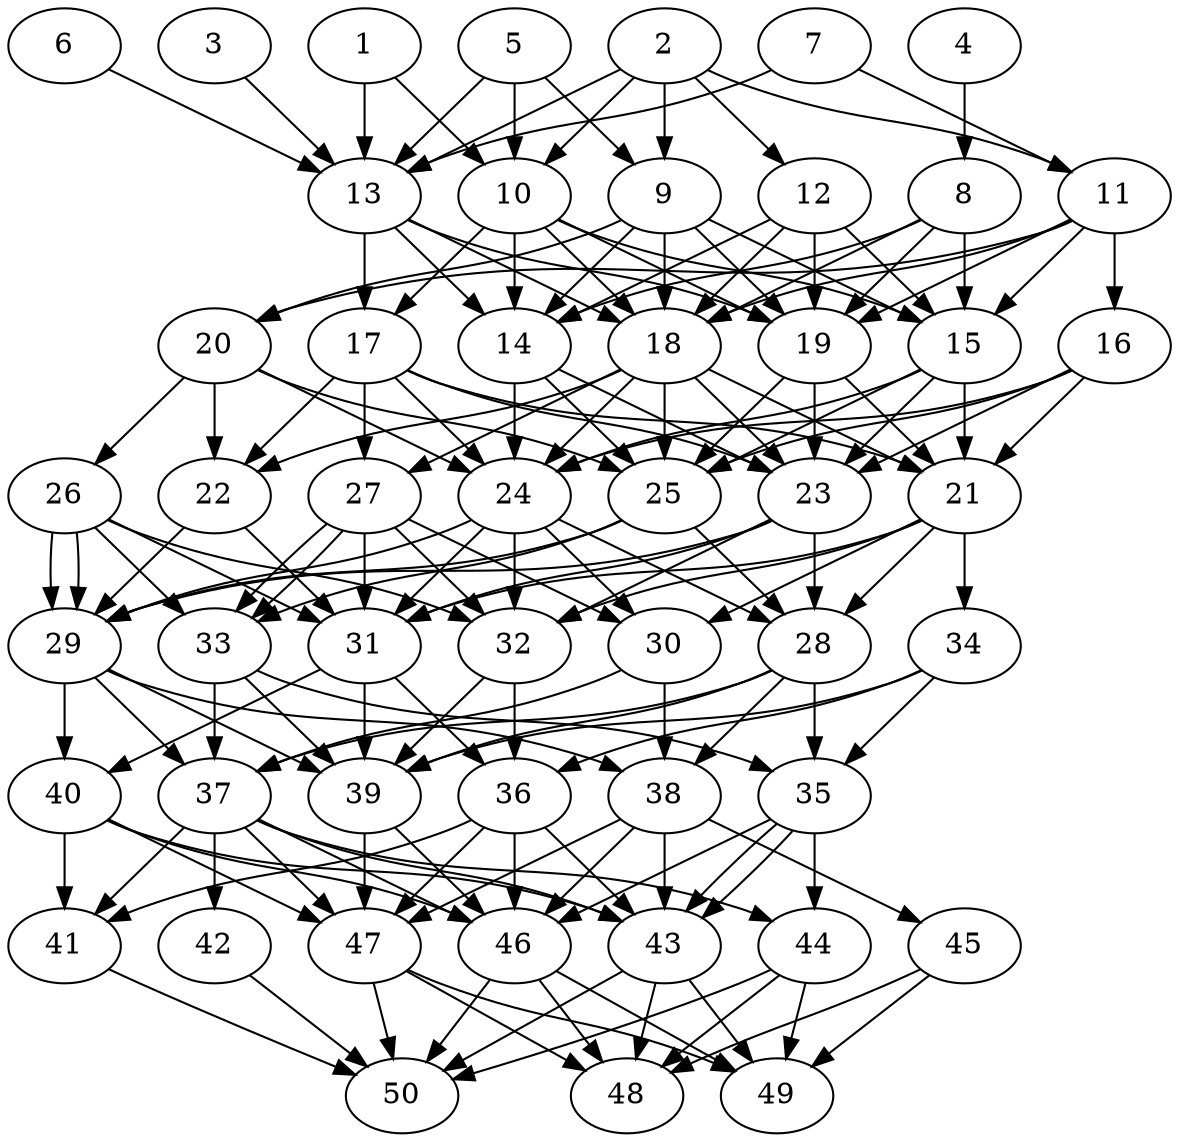 // DAG automatically generated by daggen at Thu Oct  3 14:07:57 2019
// ./daggen --dot -n 50 --ccr 0.5 --fat 0.5 --regular 0.9 --density 0.9 --mindata 5242880 --maxdata 52428800 
digraph G {
  1 [size="27889664", alpha="0.01", expect_size="13944832"] 
  1 -> 10 [size ="13944832"]
  1 -> 13 [size ="13944832"]
  2 [size="43945984", alpha="0.04", expect_size="21972992"] 
  2 -> 9 [size ="21972992"]
  2 -> 10 [size ="21972992"]
  2 -> 11 [size ="21972992"]
  2 -> 12 [size ="21972992"]
  2 -> 13 [size ="21972992"]
  3 [size="12509184", alpha="0.08", expect_size="6254592"] 
  3 -> 13 [size ="6254592"]
  4 [size="91422720", alpha="0.05", expect_size="45711360"] 
  4 -> 8 [size ="45711360"]
  5 [size="93855744", alpha="0.18", expect_size="46927872"] 
  5 -> 9 [size ="46927872"]
  5 -> 10 [size ="46927872"]
  5 -> 13 [size ="46927872"]
  6 [size="98519040", alpha="0.17", expect_size="49259520"] 
  6 -> 13 [size ="49259520"]
  7 [size="50688000", alpha="0.12", expect_size="25344000"] 
  7 -> 11 [size ="25344000"]
  7 -> 13 [size ="25344000"]
  8 [size="87715840", alpha="0.10", expect_size="43857920"] 
  8 -> 14 [size ="43857920"]
  8 -> 15 [size ="43857920"]
  8 -> 18 [size ="43857920"]
  8 -> 19 [size ="43857920"]
  9 [size="22351872", alpha="0.07", expect_size="11175936"] 
  9 -> 14 [size ="11175936"]
  9 -> 15 [size ="11175936"]
  9 -> 18 [size ="11175936"]
  9 -> 19 [size ="11175936"]
  9 -> 20 [size ="11175936"]
  10 [size="88625152", alpha="0.19", expect_size="44312576"] 
  10 -> 14 [size ="44312576"]
  10 -> 15 [size ="44312576"]
  10 -> 17 [size ="44312576"]
  10 -> 18 [size ="44312576"]
  10 -> 19 [size ="44312576"]
  11 [size="52887552", alpha="0.01", expect_size="26443776"] 
  11 -> 15 [size ="26443776"]
  11 -> 16 [size ="26443776"]
  11 -> 18 [size ="26443776"]
  11 -> 19 [size ="26443776"]
  11 -> 20 [size ="26443776"]
  12 [size="55982080", alpha="0.01", expect_size="27991040"] 
  12 -> 14 [size ="27991040"]
  12 -> 15 [size ="27991040"]
  12 -> 18 [size ="27991040"]
  12 -> 19 [size ="27991040"]
  13 [size="74006528", alpha="0.03", expect_size="37003264"] 
  13 -> 14 [size ="37003264"]
  13 -> 17 [size ="37003264"]
  13 -> 18 [size ="37003264"]
  13 -> 19 [size ="37003264"]
  14 [size="16334848", alpha="0.13", expect_size="8167424"] 
  14 -> 23 [size ="8167424"]
  14 -> 24 [size ="8167424"]
  14 -> 25 [size ="8167424"]
  15 [size="38424576", alpha="0.10", expect_size="19212288"] 
  15 -> 21 [size ="19212288"]
  15 -> 23 [size ="19212288"]
  15 -> 24 [size ="19212288"]
  15 -> 25 [size ="19212288"]
  16 [size="29829120", alpha="0.14", expect_size="14914560"] 
  16 -> 21 [size ="14914560"]
  16 -> 23 [size ="14914560"]
  16 -> 24 [size ="14914560"]
  16 -> 25 [size ="14914560"]
  17 [size="17827840", alpha="0.16", expect_size="8913920"] 
  17 -> 21 [size ="8913920"]
  17 -> 22 [size ="8913920"]
  17 -> 23 [size ="8913920"]
  17 -> 24 [size ="8913920"]
  17 -> 27 [size ="8913920"]
  18 [size="76120064", alpha="0.11", expect_size="38060032"] 
  18 -> 21 [size ="38060032"]
  18 -> 22 [size ="38060032"]
  18 -> 23 [size ="38060032"]
  18 -> 24 [size ="38060032"]
  18 -> 25 [size ="38060032"]
  18 -> 27 [size ="38060032"]
  19 [size="29724672", alpha="0.16", expect_size="14862336"] 
  19 -> 21 [size ="14862336"]
  19 -> 23 [size ="14862336"]
  19 -> 25 [size ="14862336"]
  20 [size="63109120", alpha="0.05", expect_size="31554560"] 
  20 -> 22 [size ="31554560"]
  20 -> 24 [size ="31554560"]
  20 -> 25 [size ="31554560"]
  20 -> 26 [size ="31554560"]
  21 [size="56406016", alpha="0.18", expect_size="28203008"] 
  21 -> 28 [size ="28203008"]
  21 -> 30 [size ="28203008"]
  21 -> 31 [size ="28203008"]
  21 -> 32 [size ="28203008"]
  21 -> 34 [size ="28203008"]
  22 [size="58828800", alpha="0.17", expect_size="29414400"] 
  22 -> 29 [size ="29414400"]
  22 -> 31 [size ="29414400"]
  23 [size="65212416", alpha="0.17", expect_size="32606208"] 
  23 -> 28 [size ="32606208"]
  23 -> 29 [size ="32606208"]
  23 -> 31 [size ="32606208"]
  23 -> 32 [size ="32606208"]
  24 [size="78053376", alpha="0.15", expect_size="39026688"] 
  24 -> 28 [size ="39026688"]
  24 -> 29 [size ="39026688"]
  24 -> 30 [size ="39026688"]
  24 -> 31 [size ="39026688"]
  24 -> 32 [size ="39026688"]
  25 [size="45742080", alpha="0.10", expect_size="22871040"] 
  25 -> 28 [size ="22871040"]
  25 -> 29 [size ="22871040"]
  25 -> 33 [size ="22871040"]
  26 [size="94298112", alpha="0.03", expect_size="47149056"] 
  26 -> 29 [size ="47149056"]
  26 -> 29 [size ="47149056"]
  26 -> 31 [size ="47149056"]
  26 -> 32 [size ="47149056"]
  26 -> 33 [size ="47149056"]
  27 [size="64786432", alpha="0.05", expect_size="32393216"] 
  27 -> 30 [size ="32393216"]
  27 -> 31 [size ="32393216"]
  27 -> 32 [size ="32393216"]
  27 -> 33 [size ="32393216"]
  27 -> 33 [size ="32393216"]
  28 [size="44558336", alpha="0.04", expect_size="22279168"] 
  28 -> 35 [size ="22279168"]
  28 -> 37 [size ="22279168"]
  28 -> 38 [size ="22279168"]
  28 -> 39 [size ="22279168"]
  29 [size="94617600", alpha="0.05", expect_size="47308800"] 
  29 -> 37 [size ="47308800"]
  29 -> 38 [size ="47308800"]
  29 -> 39 [size ="47308800"]
  29 -> 40 [size ="47308800"]
  30 [size="77637632", alpha="0.02", expect_size="38818816"] 
  30 -> 37 [size ="38818816"]
  30 -> 38 [size ="38818816"]
  31 [size="102428672", alpha="0.09", expect_size="51214336"] 
  31 -> 36 [size ="51214336"]
  31 -> 39 [size ="51214336"]
  31 -> 40 [size ="51214336"]
  32 [size="92024832", alpha="0.05", expect_size="46012416"] 
  32 -> 36 [size ="46012416"]
  32 -> 39 [size ="46012416"]
  33 [size="79886336", alpha="0.14", expect_size="39943168"] 
  33 -> 35 [size ="39943168"]
  33 -> 37 [size ="39943168"]
  33 -> 39 [size ="39943168"]
  34 [size="68040704", alpha="0.05", expect_size="34020352"] 
  34 -> 35 [size ="34020352"]
  34 -> 36 [size ="34020352"]
  34 -> 39 [size ="34020352"]
  35 [size="43051008", alpha="0.02", expect_size="21525504"] 
  35 -> 43 [size ="21525504"]
  35 -> 43 [size ="21525504"]
  35 -> 44 [size ="21525504"]
  35 -> 46 [size ="21525504"]
  36 [size="88289280", alpha="0.03", expect_size="44144640"] 
  36 -> 41 [size ="44144640"]
  36 -> 43 [size ="44144640"]
  36 -> 46 [size ="44144640"]
  36 -> 47 [size ="44144640"]
  37 [size="103047168", alpha="0.05", expect_size="51523584"] 
  37 -> 41 [size ="51523584"]
  37 -> 42 [size ="51523584"]
  37 -> 43 [size ="51523584"]
  37 -> 44 [size ="51523584"]
  37 -> 46 [size ="51523584"]
  37 -> 47 [size ="51523584"]
  38 [size="33153024", alpha="0.01", expect_size="16576512"] 
  38 -> 43 [size ="16576512"]
  38 -> 45 [size ="16576512"]
  38 -> 46 [size ="16576512"]
  38 -> 47 [size ="16576512"]
  39 [size="50214912", alpha="0.02", expect_size="25107456"] 
  39 -> 46 [size ="25107456"]
  39 -> 47 [size ="25107456"]
  40 [size="71723008", alpha="0.13", expect_size="35861504"] 
  40 -> 41 [size ="35861504"]
  40 -> 43 [size ="35861504"]
  40 -> 46 [size ="35861504"]
  40 -> 47 [size ="35861504"]
  41 [size="81448960", alpha="0.15", expect_size="40724480"] 
  41 -> 50 [size ="40724480"]
  42 [size="27426816", alpha="0.06", expect_size="13713408"] 
  42 -> 50 [size ="13713408"]
  43 [size="49520640", alpha="0.09", expect_size="24760320"] 
  43 -> 48 [size ="24760320"]
  43 -> 49 [size ="24760320"]
  43 -> 50 [size ="24760320"]
  44 [size="22511616", alpha="0.07", expect_size="11255808"] 
  44 -> 48 [size ="11255808"]
  44 -> 49 [size ="11255808"]
  44 -> 50 [size ="11255808"]
  45 [size="46620672", alpha="0.12", expect_size="23310336"] 
  45 -> 48 [size ="23310336"]
  45 -> 49 [size ="23310336"]
  46 [size="55416832", alpha="0.14", expect_size="27708416"] 
  46 -> 48 [size ="27708416"]
  46 -> 49 [size ="27708416"]
  46 -> 50 [size ="27708416"]
  47 [size="68243456", alpha="0.09", expect_size="34121728"] 
  47 -> 48 [size ="34121728"]
  47 -> 49 [size ="34121728"]
  47 -> 50 [size ="34121728"]
  48 [size="92442624", alpha="0.10", expect_size="46221312"] 
  49 [size="99282944", alpha="0.09", expect_size="49641472"] 
  50 [size="13627392", alpha="0.03", expect_size="6813696"] 
}
